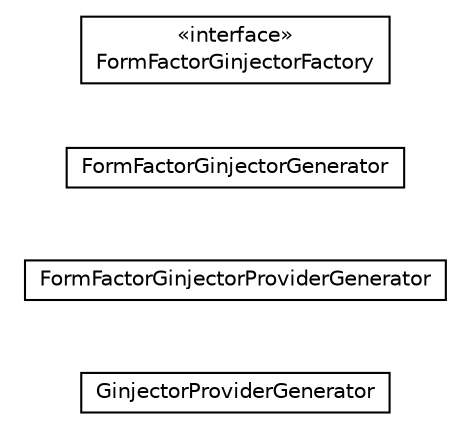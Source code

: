 #!/usr/local/bin/dot
#
# Class diagram 
# Generated by UMLGraph version R5_6-24-gf6e263 (http://www.umlgraph.org/)
#

digraph G {
	edge [fontname="Helvetica",fontsize=10,labelfontname="Helvetica",labelfontsize=10];
	node [fontname="Helvetica",fontsize=10,shape=plaintext];
	nodesep=0.25;
	ranksep=0.5;
	rankdir=LR;
	// com.gwtplatform.mvp.rebind.velocity.ginjectors.GinjectorProviderGenerator
	c11725 [label=<<table title="com.gwtplatform.mvp.rebind.velocity.ginjectors.GinjectorProviderGenerator" border="0" cellborder="1" cellspacing="0" cellpadding="2" port="p" href="./GinjectorProviderGenerator.html">
		<tr><td><table border="0" cellspacing="0" cellpadding="1">
<tr><td align="center" balign="center"> GinjectorProviderGenerator </td></tr>
		</table></td></tr>
		</table>>, URL="./GinjectorProviderGenerator.html", fontname="Helvetica", fontcolor="black", fontsize=10.0];
	// com.gwtplatform.mvp.rebind.velocity.ginjectors.FormFactorGinjectorProviderGenerator
	c11726 [label=<<table title="com.gwtplatform.mvp.rebind.velocity.ginjectors.FormFactorGinjectorProviderGenerator" border="0" cellborder="1" cellspacing="0" cellpadding="2" port="p" href="./FormFactorGinjectorProviderGenerator.html">
		<tr><td><table border="0" cellspacing="0" cellpadding="1">
<tr><td align="center" balign="center"> FormFactorGinjectorProviderGenerator </td></tr>
		</table></td></tr>
		</table>>, URL="./FormFactorGinjectorProviderGenerator.html", fontname="Helvetica", fontcolor="black", fontsize=10.0];
	// com.gwtplatform.mvp.rebind.velocity.ginjectors.FormFactorGinjectorGenerator
	c11727 [label=<<table title="com.gwtplatform.mvp.rebind.velocity.ginjectors.FormFactorGinjectorGenerator" border="0" cellborder="1" cellspacing="0" cellpadding="2" port="p" href="./FormFactorGinjectorGenerator.html">
		<tr><td><table border="0" cellspacing="0" cellpadding="1">
<tr><td align="center" balign="center"> FormFactorGinjectorGenerator </td></tr>
		</table></td></tr>
		</table>>, URL="./FormFactorGinjectorGenerator.html", fontname="Helvetica", fontcolor="black", fontsize=10.0];
	// com.gwtplatform.mvp.rebind.velocity.ginjectors.FormFactorGinjectorFactory
	c11728 [label=<<table title="com.gwtplatform.mvp.rebind.velocity.ginjectors.FormFactorGinjectorFactory" border="0" cellborder="1" cellspacing="0" cellpadding="2" port="p" href="./FormFactorGinjectorFactory.html">
		<tr><td><table border="0" cellspacing="0" cellpadding="1">
<tr><td align="center" balign="center"> &#171;interface&#187; </td></tr>
<tr><td align="center" balign="center"> FormFactorGinjectorFactory </td></tr>
		</table></td></tr>
		</table>>, URL="./FormFactorGinjectorFactory.html", fontname="Helvetica", fontcolor="black", fontsize=10.0];
}


